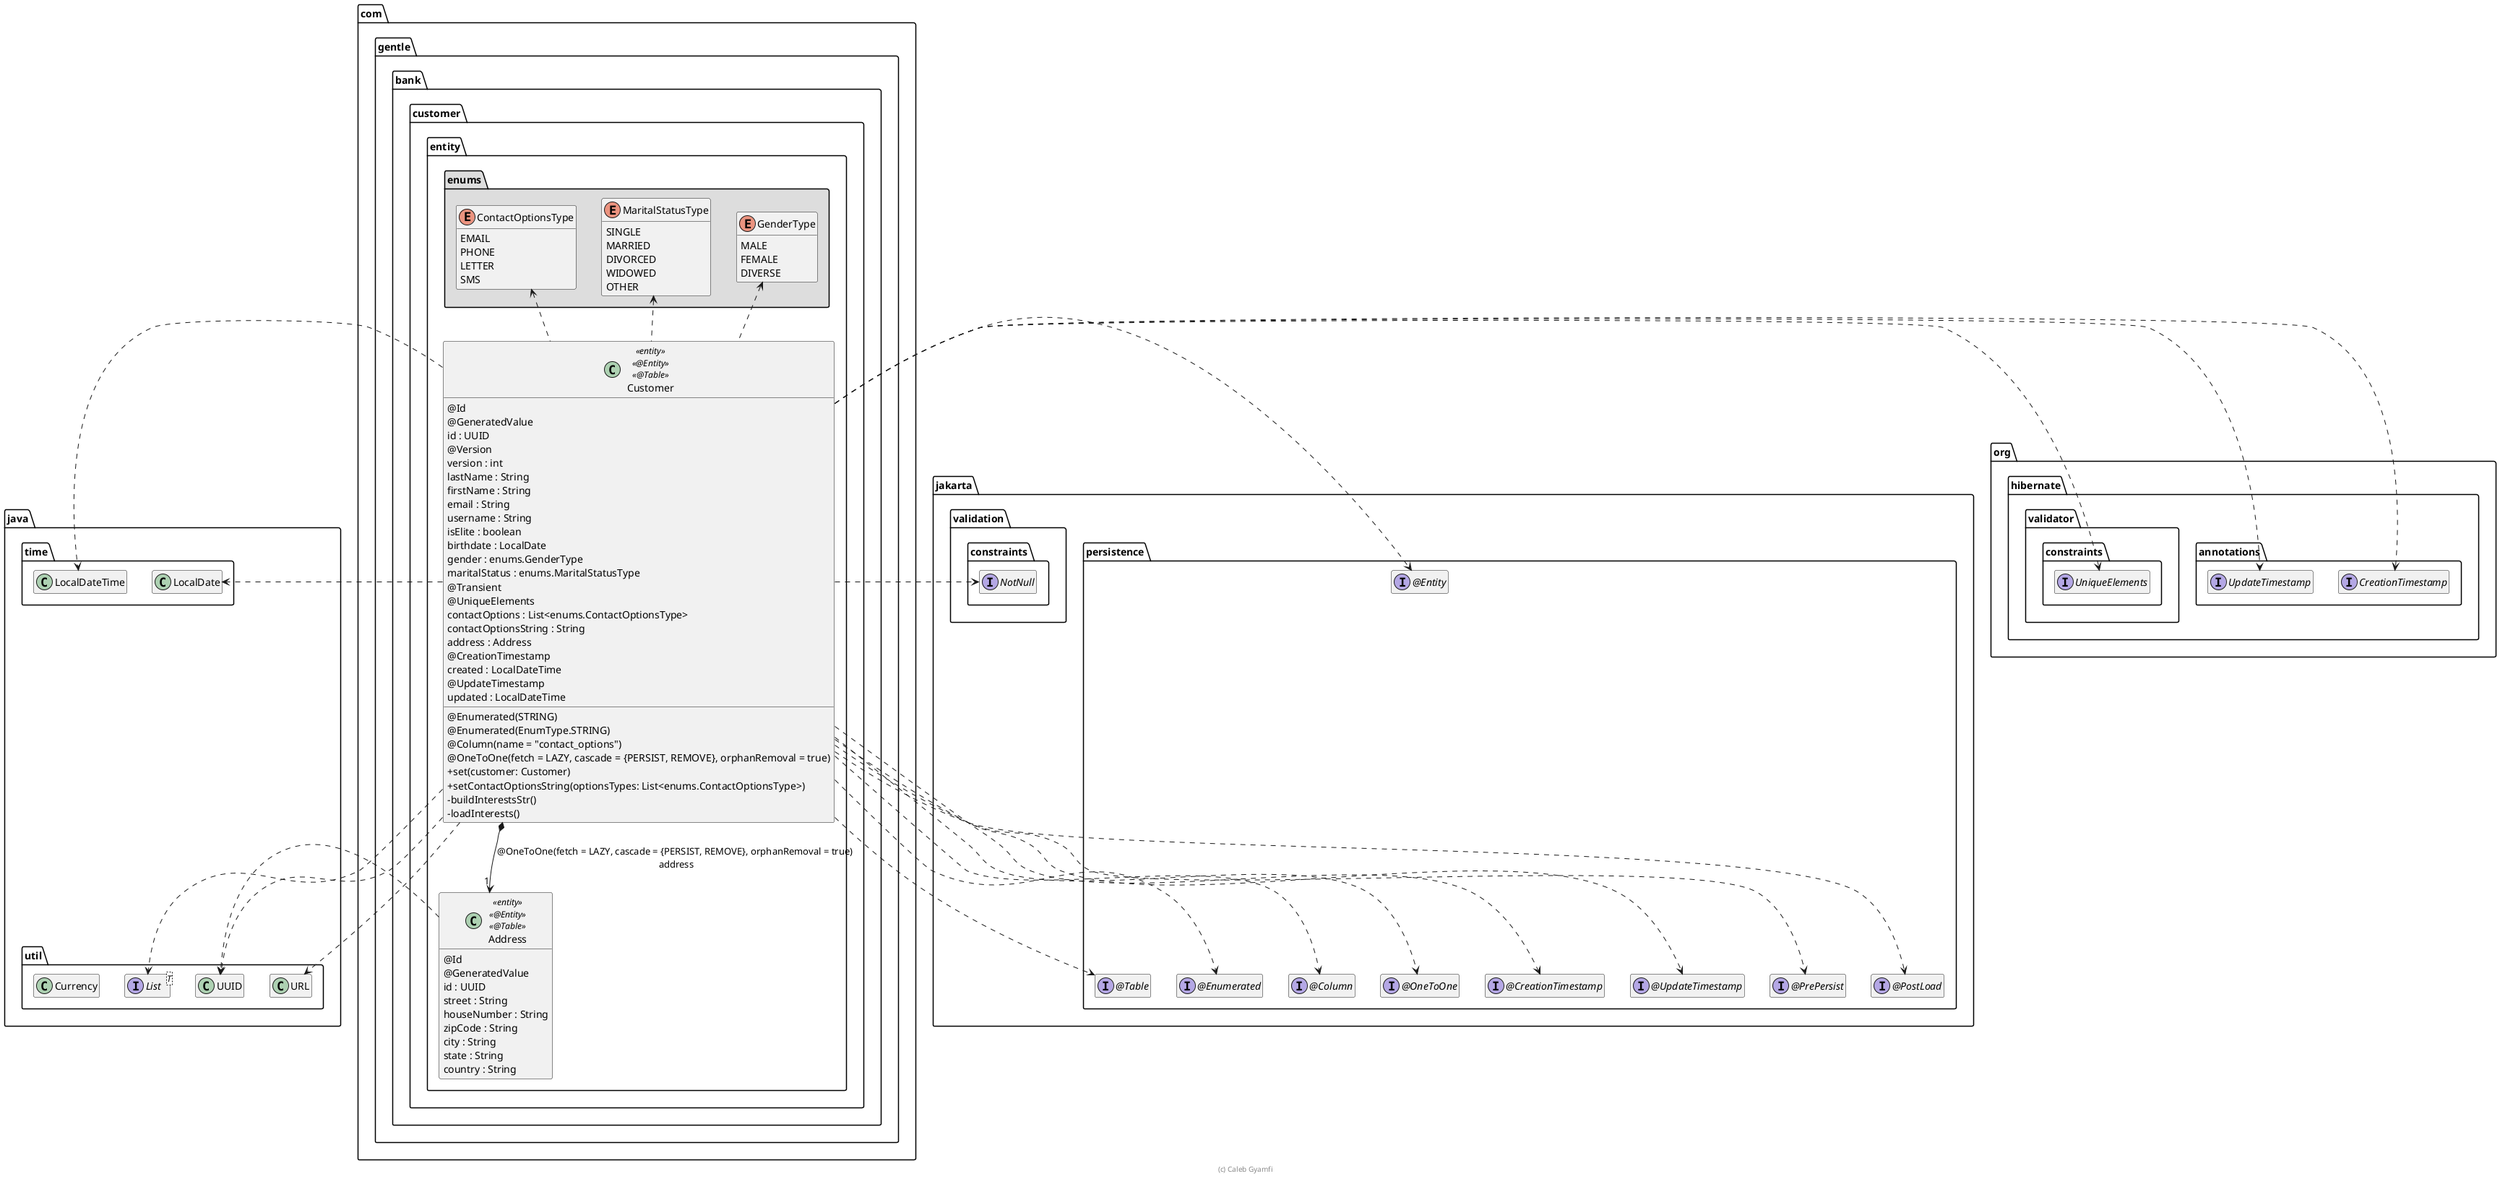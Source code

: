 @startuml Customer

skinparam classAttributeIconSize 0

package java {
    package util {
        class UUID
        class URL
        class Currency
        interface List<T>
    }

    package time {
        class LocalDate
        class LocalDateTime
    }

    LocalDate .right[hidden].> LocalDateTime
    LocalDateTime .[hidden].> Currency
}

package jakarta.persistence {
    interface "@Entity" as Entity
    interface "@Table" as Table
    interface "@Enumerated" as Enumerated
    interface "@Column" as Column
    interface "@OneToOne" as OneToOne
    interface "@CreationTimestamp" as CreationTimestamp
    interface "@UpdateTimestamp" as UpdateTimestamp
    interface "@PrePersist" as PrePersist
    interface "@PostLoad" as PostLoad

    Entity -[hidden]down-> Table
    Entity -[hidden]down-> Enumerated
    Entity -[hidden]down-> Column
    Entity -[hidden]down-> OneToOne
    Entity -[hidden]down-> CreationTimestamp
    Entity -[hidden]down-> UpdateTimestamp
    Entity -[hidden]down-> PrePersist
    Entity -[hidden]down-> PostLoad
}

package org.hibernate.annotations {
    interface "CreationTimestamp" as HCreationTimestamp
    interface "UpdateTimestamp" as HUpdateTimestamp
}

package jakarta.validation.constraints {
    interface "NotNull" as NotNull
}

package org.hibernate.validator.constraints {
    interface "UniqueElements" as UniqueElements
}

package com.gentle.bank.customer.entity {
    package enums #DDDDDD {
        enum GenderType {
            MALE
            FEMALE
            DIVERSE
        }

        enum MaritalStatusType {
            SINGLE
            MARRIED
            DIVORCED
            WIDOWED
            OTHER
        }

        enum ContactOptionsType {
            EMAIL
            PHONE
            LETTER
            SMS
        }
    }

    class Customer << entity >> << @Entity >> << @Table >> {
        @Id
        @GeneratedValue
        id : UUID
        @Version
        version : int
        lastName : String
        firstName : String
        email : String
        username : String
        isElite : boolean
        birthdate : LocalDate
        @Enumerated(STRING)
        gender : enums.GenderType
        @Enumerated(EnumType.STRING)
        maritalStatus : enums.MaritalStatusType
        @Transient
        @UniqueElements
        contactOptions : List<enums.ContactOptionsType>
        @Column(name = "contact_options")
        contactOptionsString : String
        @OneToOne(fetch = LAZY, cascade = {PERSIST, REMOVE}, orphanRemoval = true)
        address : Address
        @CreationTimestamp
        created : LocalDateTime
        @UpdateTimestamp
        updated : LocalDateTime

        +set(customer: Customer)
        +setContactOptionsString(optionsTypes: List<enums.ContactOptionsType>)
        -buildInterestsStr()
        -loadInterests()
    }

    class Address << entity >> << @Entity >> << @Table >> {
        @Id
        @GeneratedValue
        id : UUID
        street : String
        houseNumber : String
        zipCode : String
        city : String
        state : String
        country : String
    }

    Customer *--> "1" Address : @OneToOne(fetch = LAZY, cascade = {PERSIST, REMOVE}, orphanRemoval = true) \naddress

    Customer .up.> enums.GenderType
    Customer .up.> enums.MaritalStatusType
    Customer .up.> enums.ContactOptionsType

    Customer .right.> UUID
    Customer .right.> URL
    Customer .right.> LocalDate
    Customer .right.> LocalDateTime
    Customer .right.> List
    Customer .right.> Entity
    Customer .right.> Table
    Customer .right.> Enumerated
    Customer .right.> Column
    Customer .right.> OneToOne
    Customer .right.> CreationTimestamp
    Customer .right.> UpdateTimestamp
    Customer .right.> PrePersist
    Customer .right.> PostLoad
    Customer .right.> HCreationTimestamp
    Customer .right.> HUpdateTimestamp
    Customer .right.> NotNull
    Customer .right.> UniqueElements

    Address .right.> UUID

    enums.GenderType .[hidden].> List
    enums.MaritalStatusType .[hidden].> List
    enums.ContactOptionsType .[hidden].> List
}

hide empty members

footer (c) Caleb Gyamfi

@enduml
